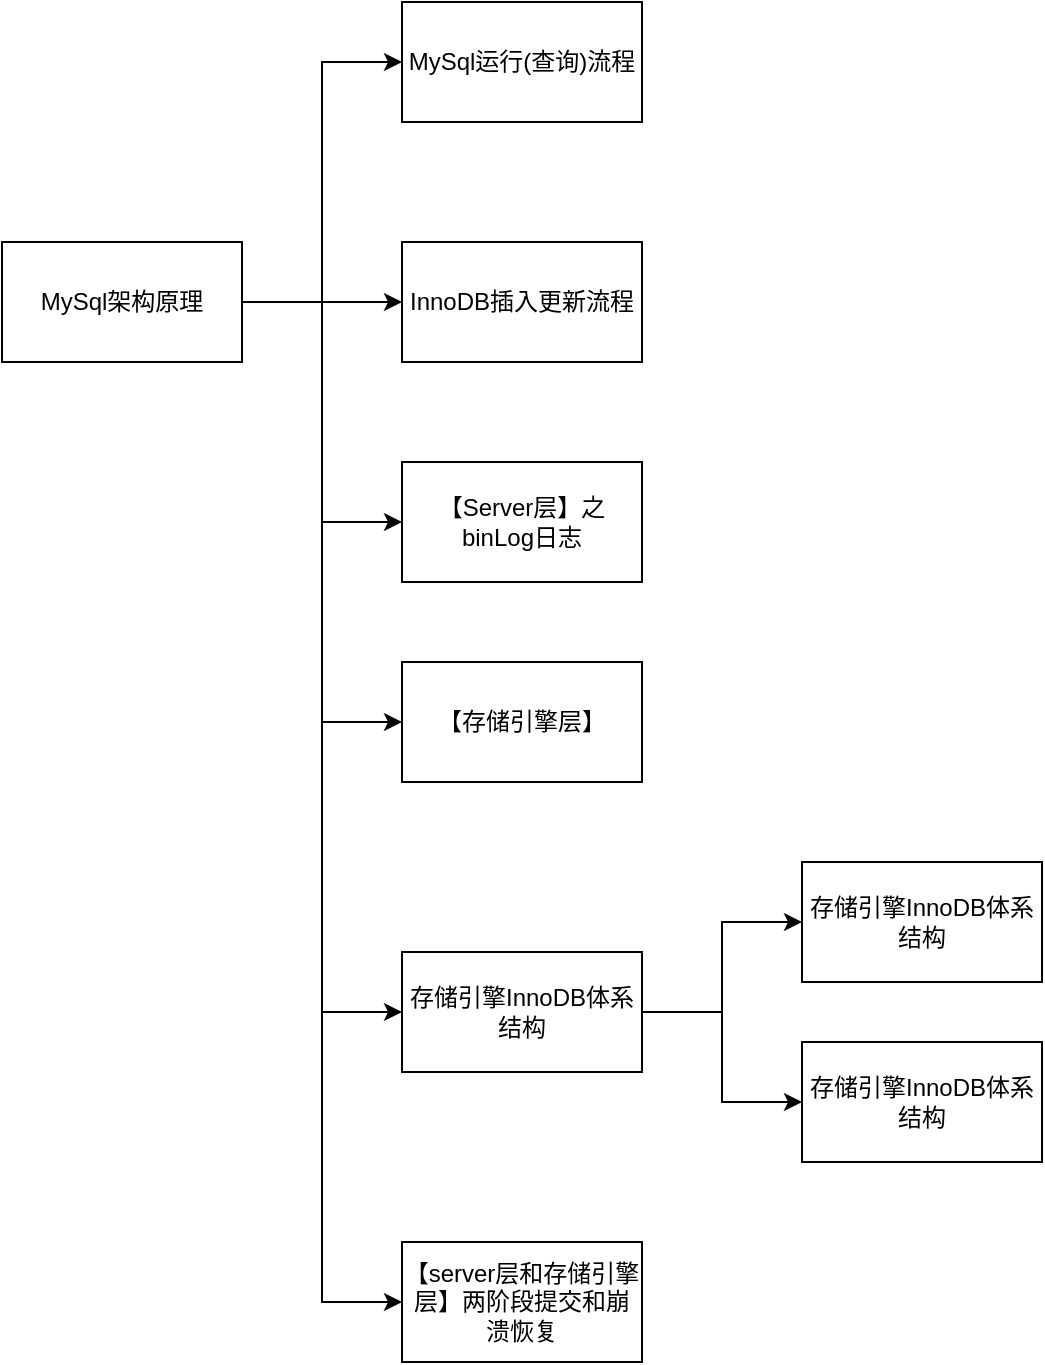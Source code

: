 <mxfile version="20.8.16" type="device"><diagram name="第 1 页" id="XXjFnkChyMb0hHBRlxpy"><mxGraphModel dx="1003" dy="828" grid="1" gridSize="10" guides="1" tooltips="1" connect="1" arrows="1" fold="1" page="1" pageScale="1" pageWidth="827" pageHeight="1169" math="0" shadow="0"><root><mxCell id="0"/><mxCell id="1" parent="0"/><mxCell id="0gnGYMLlg1NApSby_JUg-3" value="" style="edgeStyle=orthogonalEdgeStyle;rounded=0;orthogonalLoop=1;jettySize=auto;html=1;" edge="1" parent="1" source="0gnGYMLlg1NApSby_JUg-1" target="0gnGYMLlg1NApSby_JUg-2"><mxGeometry relative="1" as="geometry"/></mxCell><mxCell id="0gnGYMLlg1NApSby_JUg-10" style="edgeStyle=orthogonalEdgeStyle;rounded=0;orthogonalLoop=1;jettySize=auto;html=1;entryX=0;entryY=0.5;entryDx=0;entryDy=0;" edge="1" parent="1" source="0gnGYMLlg1NApSby_JUg-1" target="0gnGYMLlg1NApSby_JUg-6"><mxGeometry relative="1" as="geometry"/></mxCell><mxCell id="0gnGYMLlg1NApSby_JUg-11" style="edgeStyle=orthogonalEdgeStyle;rounded=0;orthogonalLoop=1;jettySize=auto;html=1;entryX=0;entryY=0.5;entryDx=0;entryDy=0;" edge="1" parent="1" source="0gnGYMLlg1NApSby_JUg-1" target="0gnGYMLlg1NApSby_JUg-5"><mxGeometry relative="1" as="geometry"/></mxCell><mxCell id="0gnGYMLlg1NApSby_JUg-12" style="edgeStyle=orthogonalEdgeStyle;rounded=0;orthogonalLoop=1;jettySize=auto;html=1;entryX=0;entryY=0.5;entryDx=0;entryDy=0;" edge="1" parent="1" source="0gnGYMLlg1NApSby_JUg-1" target="0gnGYMLlg1NApSby_JUg-4"><mxGeometry relative="1" as="geometry"/></mxCell><mxCell id="0gnGYMLlg1NApSby_JUg-13" style="edgeStyle=orthogonalEdgeStyle;rounded=0;orthogonalLoop=1;jettySize=auto;html=1;entryX=0;entryY=0.5;entryDx=0;entryDy=0;" edge="1" parent="1" source="0gnGYMLlg1NApSby_JUg-1" target="0gnGYMLlg1NApSby_JUg-9"><mxGeometry relative="1" as="geometry"/></mxCell><mxCell id="0gnGYMLlg1NApSby_JUg-14" style="edgeStyle=orthogonalEdgeStyle;rounded=0;orthogonalLoop=1;jettySize=auto;html=1;entryX=0;entryY=0.5;entryDx=0;entryDy=0;" edge="1" parent="1" source="0gnGYMLlg1NApSby_JUg-1" target="0gnGYMLlg1NApSby_JUg-8"><mxGeometry relative="1" as="geometry"/></mxCell><mxCell id="0gnGYMLlg1NApSby_JUg-1" value="MySql架构原理" style="rounded=0;whiteSpace=wrap;html=1;" vertex="1" parent="1"><mxGeometry x="40" y="200" width="120" height="60" as="geometry"/></mxCell><mxCell id="0gnGYMLlg1NApSby_JUg-2" value="InnoDB插入更新流程" style="rounded=0;whiteSpace=wrap;html=1;" vertex="1" parent="1"><mxGeometry x="240" y="200" width="120" height="60" as="geometry"/></mxCell><mxCell id="0gnGYMLlg1NApSby_JUg-4" value="【存储引擎层】" style="rounded=0;whiteSpace=wrap;html=1;" vertex="1" parent="1"><mxGeometry x="240" y="410" width="120" height="60" as="geometry"/></mxCell><mxCell id="0gnGYMLlg1NApSby_JUg-5" value="【Server层】之binLog日志" style="rounded=0;whiteSpace=wrap;html=1;" vertex="1" parent="1"><mxGeometry x="240" y="310" width="120" height="60" as="geometry"/></mxCell><mxCell id="0gnGYMLlg1NApSby_JUg-6" value="MySql运行(查询)流程" style="rounded=0;whiteSpace=wrap;html=1;" vertex="1" parent="1"><mxGeometry x="240" y="80" width="120" height="60" as="geometry"/></mxCell><mxCell id="0gnGYMLlg1NApSby_JUg-8" value="【server层和存储引擎层】两阶段提交和崩溃恢复" style="rounded=0;whiteSpace=wrap;html=1;" vertex="1" parent="1"><mxGeometry x="240" y="700" width="120" height="60" as="geometry"/></mxCell><mxCell id="0gnGYMLlg1NApSby_JUg-17" value="" style="edgeStyle=orthogonalEdgeStyle;rounded=0;orthogonalLoop=1;jettySize=auto;html=1;" edge="1" parent="1" source="0gnGYMLlg1NApSby_JUg-9" target="0gnGYMLlg1NApSby_JUg-16"><mxGeometry relative="1" as="geometry"/></mxCell><mxCell id="0gnGYMLlg1NApSby_JUg-19" style="edgeStyle=orthogonalEdgeStyle;rounded=0;orthogonalLoop=1;jettySize=auto;html=1;entryX=0;entryY=0.5;entryDx=0;entryDy=0;" edge="1" parent="1" source="0gnGYMLlg1NApSby_JUg-9" target="0gnGYMLlg1NApSby_JUg-18"><mxGeometry relative="1" as="geometry"/></mxCell><mxCell id="0gnGYMLlg1NApSby_JUg-9" value="存储引擎InnoDB体系结构" style="rounded=0;whiteSpace=wrap;html=1;" vertex="1" parent="1"><mxGeometry x="240" y="555" width="120" height="60" as="geometry"/></mxCell><mxCell id="0gnGYMLlg1NApSby_JUg-16" value="存储引擎InnoDB体系结构" style="rounded=0;whiteSpace=wrap;html=1;" vertex="1" parent="1"><mxGeometry x="440" y="510" width="120" height="60" as="geometry"/></mxCell><mxCell id="0gnGYMLlg1NApSby_JUg-18" value="存储引擎InnoDB体系结构" style="rounded=0;whiteSpace=wrap;html=1;" vertex="1" parent="1"><mxGeometry x="440" y="600" width="120" height="60" as="geometry"/></mxCell></root></mxGraphModel></diagram></mxfile>